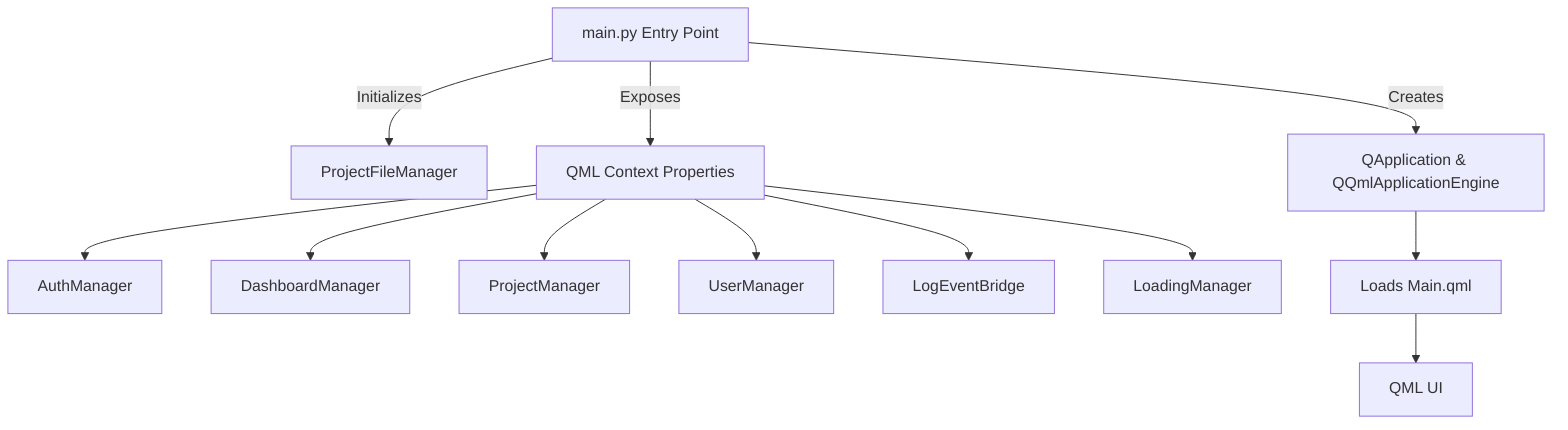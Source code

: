 flowchart TD
    A[main.py Entry Point] -->|Initializes| B[ProjectFileManager]
    A -->|Creates| C[QApplication & QQmlApplicationEngine]
    A -->|Exposes| D[QML Context Properties]
    D --> E[AuthManager]
    D --> F[DashboardManager]
    D --> G[ProjectManager]
    D --> H[UserManager]
    D --> I[LogEventBridge]
    D --> J[LoadingManager]
    C --> K[Loads Main.qml]
    K --> L[QML UI]